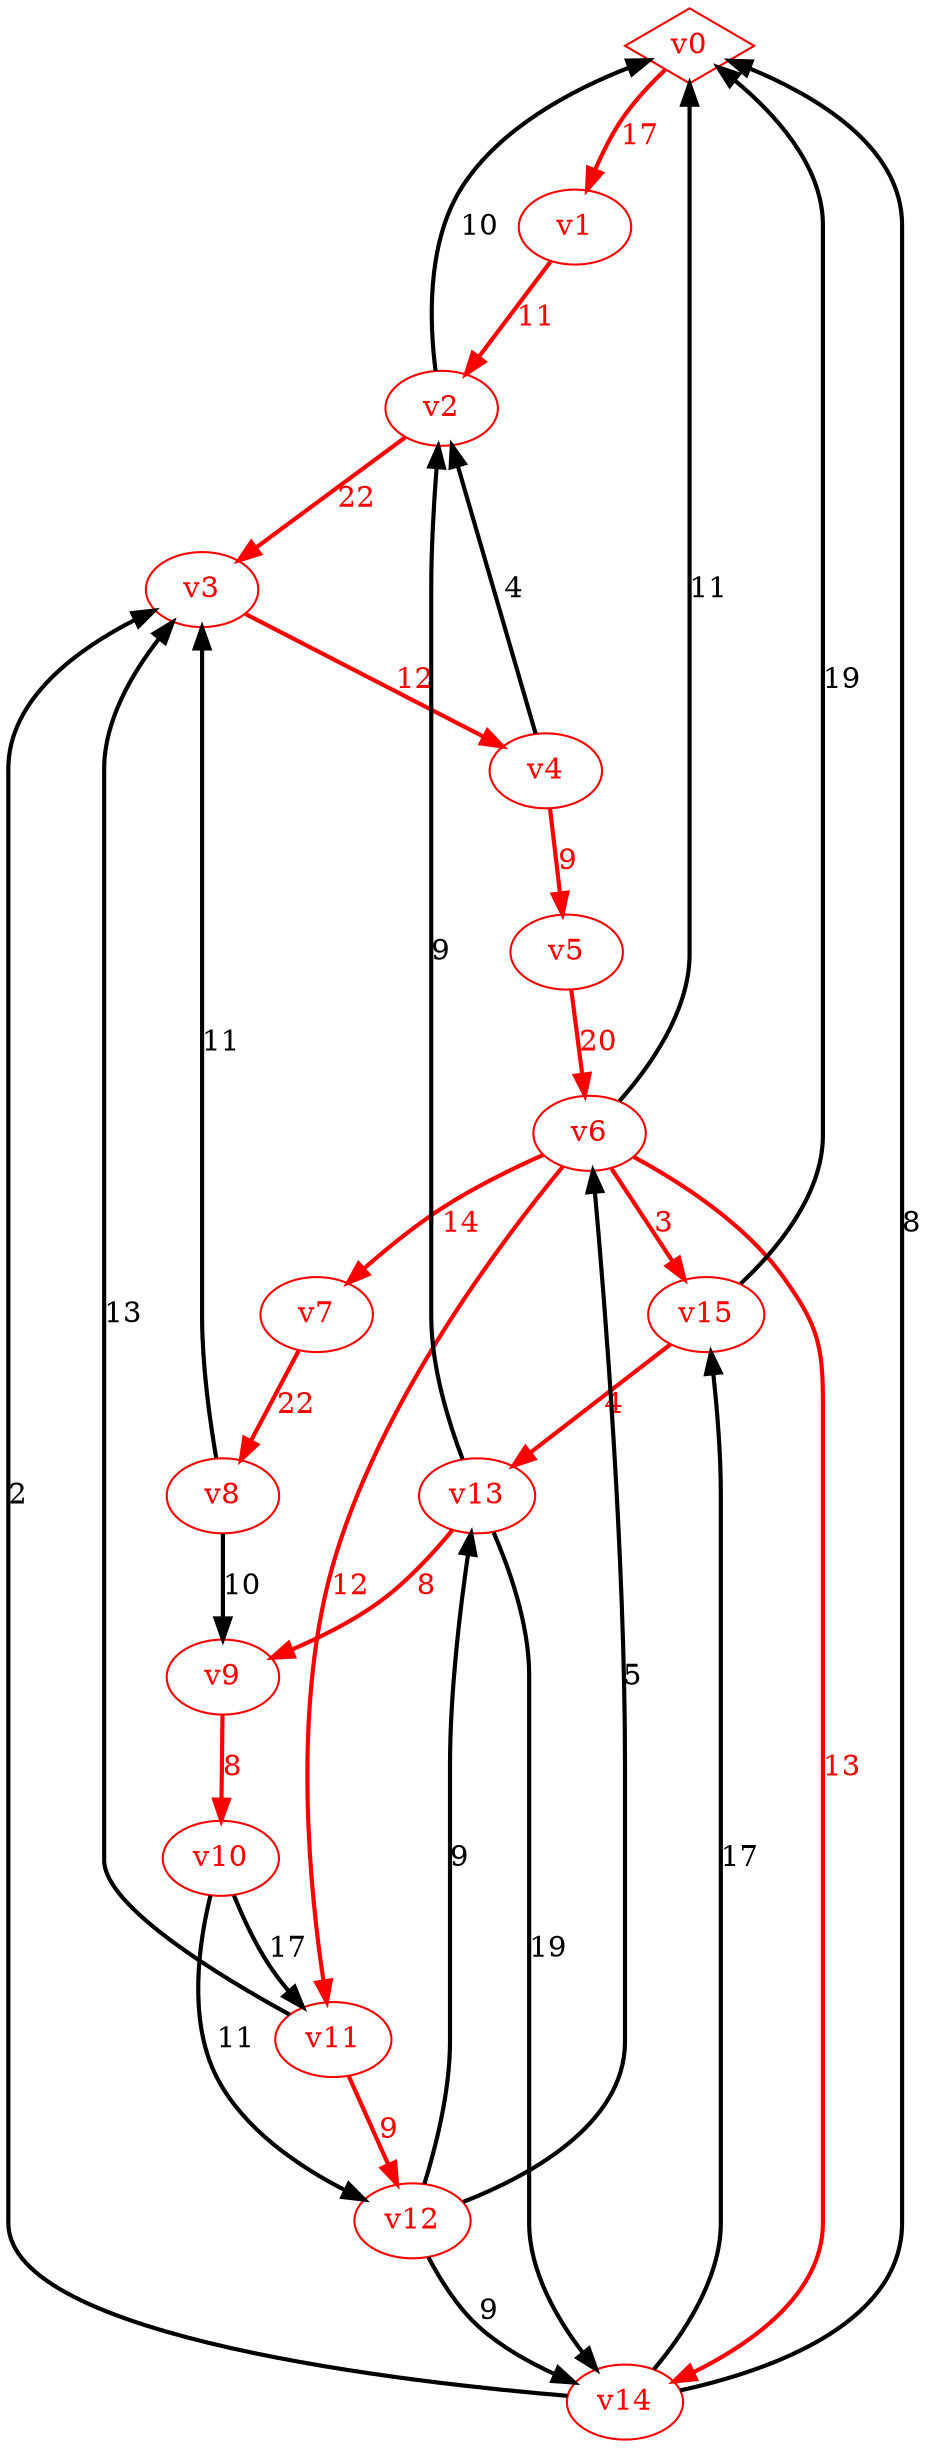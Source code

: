 digraph Dijkstra {
node [shape=ellipse];
v0[shape=diamond,color=red,fontcolor=red];
v0[fontcolor=red,color=red];
v1[fontcolor=red,color=red];
v0->v1[style=bold,label=17,fontcolor=red,color=red];
v1[fontcolor=red,color=red];
v2[fontcolor=red,color=red];
v1->v2[style=bold,label=11,fontcolor=red,color=red];
v2->v0[style=bold,label=10];
v2[fontcolor=red,color=red];
v3[fontcolor=red,color=red];
v2->v3[style=bold,label=22,fontcolor=red,color=red];
v3[fontcolor=red,color=red];
v4[fontcolor=red,color=red];
v3->v4[style=bold,label=12,fontcolor=red,color=red];
v4->v2[style=bold,label=4];
v4[fontcolor=red,color=red];
v5[fontcolor=red,color=red];
v4->v5[style=bold,label=9,fontcolor=red,color=red];
v5[fontcolor=red,color=red];
v6[fontcolor=red,color=red];
v5->v6[style=bold,label=20,fontcolor=red,color=red];
v6->v0[style=bold,label=11];
v6[fontcolor=red,color=red];
v7[fontcolor=red,color=red];
v6->v7[style=bold,label=14,fontcolor=red,color=red];
v6[fontcolor=red,color=red];
v11[fontcolor=red,color=red];
v6->v11[style=bold,label=12,fontcolor=red,color=red];
v6[fontcolor=red,color=red];
v14[fontcolor=red,color=red];
v6->v14[style=bold,label=13,fontcolor=red,color=red];
v6[fontcolor=red,color=red];
v15[fontcolor=red,color=red];
v6->v15[style=bold,label=3,fontcolor=red,color=red];
v7[fontcolor=red,color=red];
v8[fontcolor=red,color=red];
v7->v8[style=bold,label=22,fontcolor=red,color=red];
v8->v3[style=bold,label=11];
v8->v9[style=bold,label=10];
v9[fontcolor=red,color=red];
v10[fontcolor=red,color=red];
v9->v10[style=bold,label=8,fontcolor=red,color=red];
v10->v11[style=bold,label=17];
v10->v12[style=bold,label=11];
v11->v3[style=bold,label=13];
v11[fontcolor=red,color=red];
v12[fontcolor=red,color=red];
v11->v12[style=bold,label=9,fontcolor=red,color=red];
v12->v6[style=bold,label=5];
v12->v13[style=bold,label=9];
v12->v14[style=bold,label=9];
v13->v2[style=bold,label=9];
v13[fontcolor=red,color=red];
v9[fontcolor=red,color=red];
v13->v9[style=bold,label=8,fontcolor=red,color=red];
v13->v14[style=bold,label=19];
v14->v0[style=bold,label=8];
v14->v3[style=bold,label=2];
v14->v15[style=bold,label=17];
v15->v0[style=bold,label=19];
v15[fontcolor=red,color=red];
v13[fontcolor=red,color=red];
v15->v13[style=bold,label=4,fontcolor=red,color=red];
}
